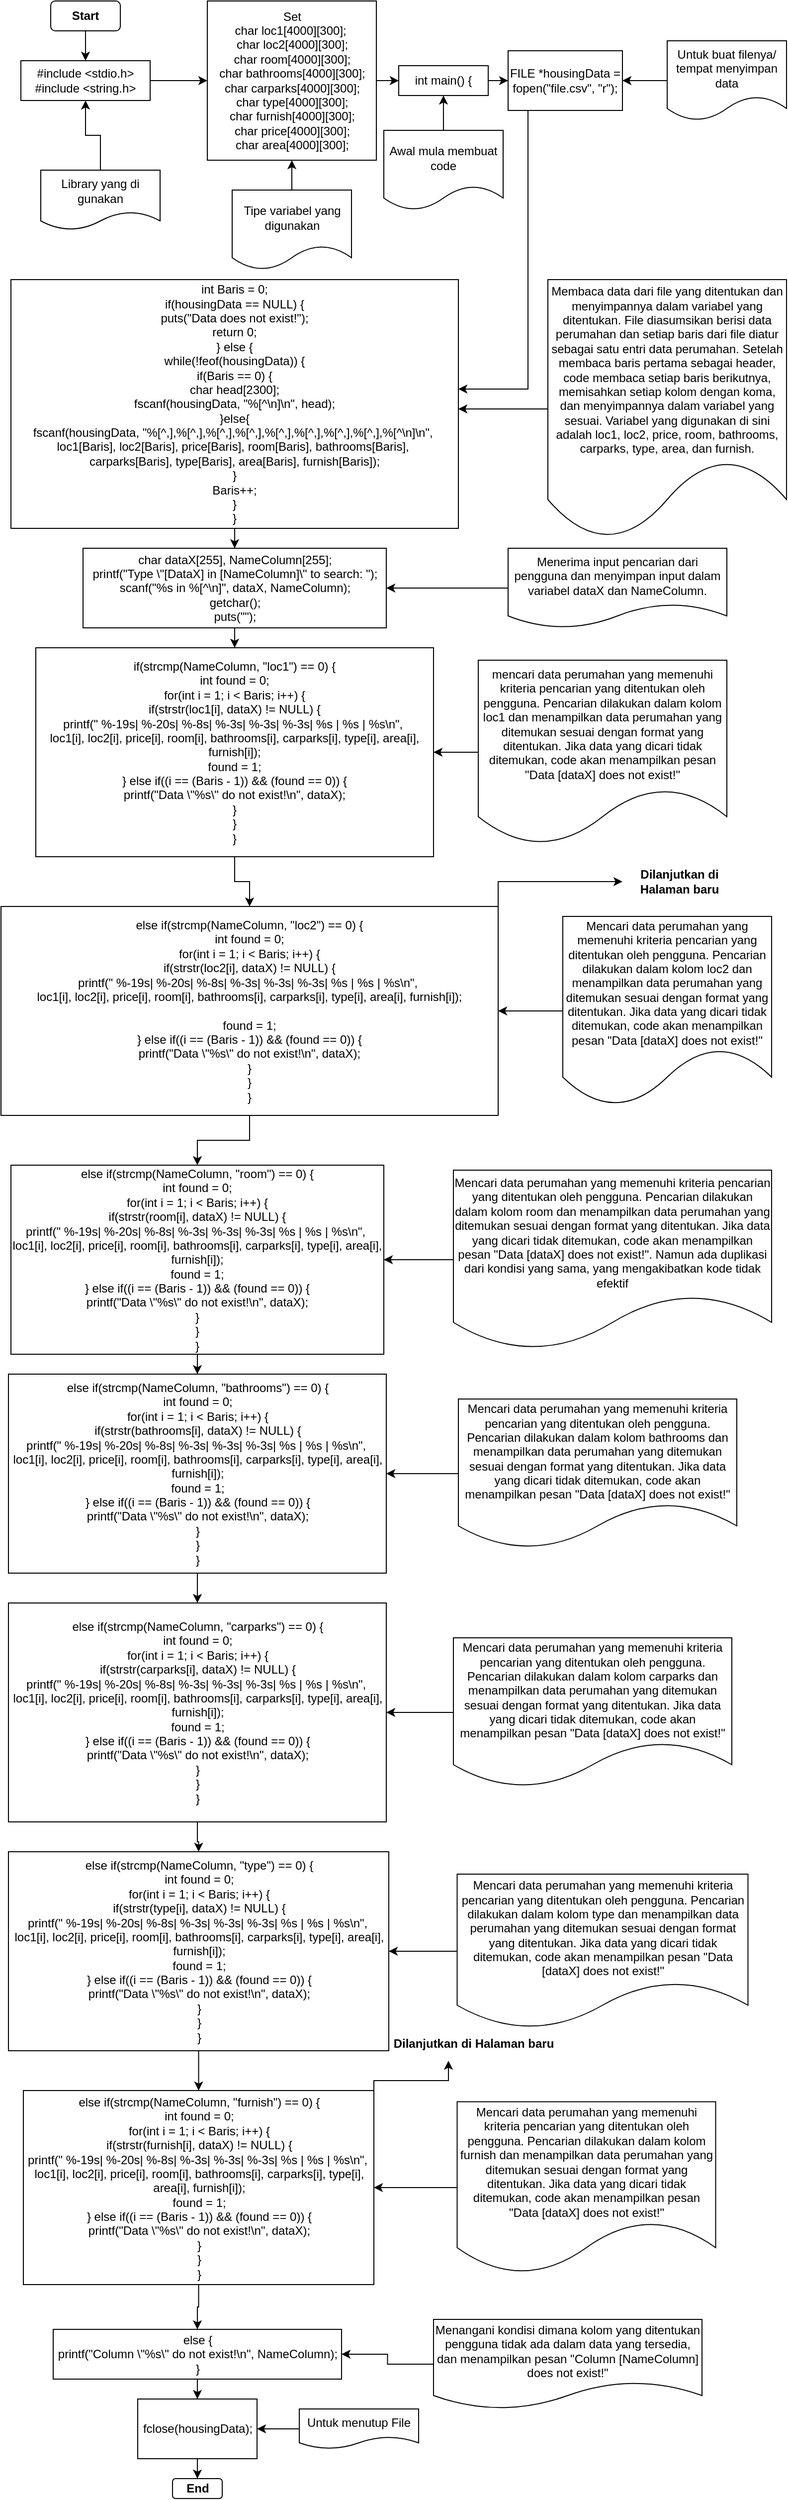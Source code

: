 <mxfile version="20.8.5" type="device"><diagram id="C5RBs43oDa-KdzZeNtuy" name="Page-1"><mxGraphModel dx="1290" dy="573" grid="1" gridSize="10" guides="1" tooltips="1" connect="1" arrows="1" fold="1" page="1" pageScale="1" pageWidth="827" pageHeight="1169" math="0" shadow="0"><root><mxCell id="WIyWlLk6GJQsqaUBKTNV-0"/><mxCell id="WIyWlLk6GJQsqaUBKTNV-1" parent="WIyWlLk6GJQsqaUBKTNV-0"/><mxCell id="py4KtqC1sH-zQFFsQx8b-2" value="" style="edgeStyle=orthogonalEdgeStyle;rounded=0;orthogonalLoop=1;jettySize=auto;html=1;" edge="1" parent="WIyWlLk6GJQsqaUBKTNV-1" source="py4KtqC1sH-zQFFsQx8b-0" target="py4KtqC1sH-zQFFsQx8b-1"><mxGeometry relative="1" as="geometry"/></mxCell><mxCell id="py4KtqC1sH-zQFFsQx8b-0" value="Start" style="rounded=1;whiteSpace=wrap;html=1;fontStyle=1" vertex="1" parent="WIyWlLk6GJQsqaUBKTNV-1"><mxGeometry x="60" y="20" width="70" height="30" as="geometry"/></mxCell><mxCell id="py4KtqC1sH-zQFFsQx8b-6" value="" style="edgeStyle=orthogonalEdgeStyle;rounded=0;orthogonalLoop=1;jettySize=auto;html=1;" edge="1" parent="WIyWlLk6GJQsqaUBKTNV-1" source="py4KtqC1sH-zQFFsQx8b-1" target="py4KtqC1sH-zQFFsQx8b-5"><mxGeometry relative="1" as="geometry"/></mxCell><mxCell id="py4KtqC1sH-zQFFsQx8b-1" value="#include &amp;lt;stdio.h&amp;gt;&lt;br&gt;#include &amp;lt;string.h&amp;gt;" style="rounded=0;whiteSpace=wrap;html=1;" vertex="1" parent="WIyWlLk6GJQsqaUBKTNV-1"><mxGeometry x="30" y="80" width="130" height="40" as="geometry"/></mxCell><mxCell id="py4KtqC1sH-zQFFsQx8b-4" value="" style="edgeStyle=orthogonalEdgeStyle;rounded=0;orthogonalLoop=1;jettySize=auto;html=1;" edge="1" parent="WIyWlLk6GJQsqaUBKTNV-1" source="py4KtqC1sH-zQFFsQx8b-3" target="py4KtqC1sH-zQFFsQx8b-1"><mxGeometry relative="1" as="geometry"/></mxCell><mxCell id="py4KtqC1sH-zQFFsQx8b-3" value="Library yang di gunakan" style="shape=document;whiteSpace=wrap;html=1;boundedLbl=1;" vertex="1" parent="WIyWlLk6GJQsqaUBKTNV-1"><mxGeometry x="50" y="190" width="120" height="60" as="geometry"/></mxCell><mxCell id="py4KtqC1sH-zQFFsQx8b-12" value="" style="edgeStyle=orthogonalEdgeStyle;rounded=0;orthogonalLoop=1;jettySize=auto;html=1;" edge="1" parent="WIyWlLk6GJQsqaUBKTNV-1" source="py4KtqC1sH-zQFFsQx8b-5" target="py4KtqC1sH-zQFFsQx8b-10"><mxGeometry relative="1" as="geometry"/></mxCell><mxCell id="py4KtqC1sH-zQFFsQx8b-5" value="Set&lt;br&gt;char loc1[4000][300];&amp;nbsp;&lt;br&gt;char loc2[4000][300];&lt;br&gt;char room[4000][300];&lt;br&gt;char bathrooms[4000][300];&lt;br&gt;char carparks[4000][300];&lt;br&gt;char type[4000][300];&lt;br&gt;char furnish[4000][300];&lt;br&gt;char price[4000][300];&lt;br&gt;char area[4000][300];" style="rounded=0;whiteSpace=wrap;html=1;" vertex="1" parent="WIyWlLk6GJQsqaUBKTNV-1"><mxGeometry x="217.5" y="20" width="170" height="160" as="geometry"/></mxCell><mxCell id="py4KtqC1sH-zQFFsQx8b-9" value="" style="edgeStyle=orthogonalEdgeStyle;rounded=0;orthogonalLoop=1;jettySize=auto;html=1;" edge="1" parent="WIyWlLk6GJQsqaUBKTNV-1" source="py4KtqC1sH-zQFFsQx8b-8" target="py4KtqC1sH-zQFFsQx8b-5"><mxGeometry relative="1" as="geometry"/></mxCell><mxCell id="py4KtqC1sH-zQFFsQx8b-8" value="Tipe variabel yang digunakan" style="shape=document;whiteSpace=wrap;html=1;boundedLbl=1;" vertex="1" parent="WIyWlLk6GJQsqaUBKTNV-1"><mxGeometry x="242.5" y="210" width="120" height="80" as="geometry"/></mxCell><mxCell id="py4KtqC1sH-zQFFsQx8b-18" value="" style="edgeStyle=orthogonalEdgeStyle;rounded=0;orthogonalLoop=1;jettySize=auto;html=1;" edge="1" parent="WIyWlLk6GJQsqaUBKTNV-1" source="py4KtqC1sH-zQFFsQx8b-10" target="py4KtqC1sH-zQFFsQx8b-17"><mxGeometry relative="1" as="geometry"/></mxCell><mxCell id="py4KtqC1sH-zQFFsQx8b-10" value="int main() {" style="rounded=0;whiteSpace=wrap;html=1;" vertex="1" parent="WIyWlLk6GJQsqaUBKTNV-1"><mxGeometry x="410" y="85" width="90" height="30" as="geometry"/></mxCell><mxCell id="py4KtqC1sH-zQFFsQx8b-16" value="" style="edgeStyle=orthogonalEdgeStyle;rounded=0;orthogonalLoop=1;jettySize=auto;html=1;" edge="1" parent="WIyWlLk6GJQsqaUBKTNV-1" source="py4KtqC1sH-zQFFsQx8b-13" target="py4KtqC1sH-zQFFsQx8b-10"><mxGeometry relative="1" as="geometry"/></mxCell><mxCell id="py4KtqC1sH-zQFFsQx8b-13" value="Awal mula membuat code" style="shape=document;whiteSpace=wrap;html=1;boundedLbl=1;" vertex="1" parent="WIyWlLk6GJQsqaUBKTNV-1"><mxGeometry x="395" y="150" width="120" height="80" as="geometry"/></mxCell><mxCell id="py4KtqC1sH-zQFFsQx8b-22" value="" style="edgeStyle=orthogonalEdgeStyle;rounded=0;orthogonalLoop=1;jettySize=auto;html=1;" edge="1" parent="WIyWlLk6GJQsqaUBKTNV-1" source="py4KtqC1sH-zQFFsQx8b-17" target="py4KtqC1sH-zQFFsQx8b-21"><mxGeometry relative="1" as="geometry"><Array as="points"><mxPoint x="540" y="410"/></Array></mxGeometry></mxCell><mxCell id="py4KtqC1sH-zQFFsQx8b-17" value="FILE *housingData = fopen(&quot;file.csv&quot;, &quot;r&quot;);" style="rounded=0;whiteSpace=wrap;html=1;" vertex="1" parent="WIyWlLk6GJQsqaUBKTNV-1"><mxGeometry x="520" y="70" width="115" height="60" as="geometry"/></mxCell><mxCell id="py4KtqC1sH-zQFFsQx8b-20" value="" style="edgeStyle=orthogonalEdgeStyle;rounded=0;orthogonalLoop=1;jettySize=auto;html=1;" edge="1" parent="WIyWlLk6GJQsqaUBKTNV-1" source="py4KtqC1sH-zQFFsQx8b-19" target="py4KtqC1sH-zQFFsQx8b-17"><mxGeometry relative="1" as="geometry"/></mxCell><mxCell id="py4KtqC1sH-zQFFsQx8b-19" value="Untuk buat filenya/ tempat menyimpan data" style="shape=document;whiteSpace=wrap;html=1;boundedLbl=1;" vertex="1" parent="WIyWlLk6GJQsqaUBKTNV-1"><mxGeometry x="680" y="60" width="120" height="80" as="geometry"/></mxCell><mxCell id="py4KtqC1sH-zQFFsQx8b-26" value="" style="edgeStyle=orthogonalEdgeStyle;rounded=0;orthogonalLoop=1;jettySize=auto;html=1;" edge="1" parent="WIyWlLk6GJQsqaUBKTNV-1" source="py4KtqC1sH-zQFFsQx8b-21" target="py4KtqC1sH-zQFFsQx8b-25"><mxGeometry relative="1" as="geometry"/></mxCell><mxCell id="py4KtqC1sH-zQFFsQx8b-21" value="&lt;div&gt;int Baris = 0;&lt;/div&gt;&lt;div&gt;&#9;if(housingData == NULL) {&lt;/div&gt;&lt;div&gt;&lt;span style=&quot;&quot;&gt;&#9;&#9;&lt;/span&gt;puts(&quot;Data does not exist!&quot;);&lt;/div&gt;&lt;div&gt;&lt;span style=&quot;&quot;&gt;&#9;&#9;&lt;/span&gt;return 0;&lt;/div&gt;&lt;div&gt;&lt;span style=&quot;&quot;&gt;&#9;&lt;/span&gt;} else {&lt;/div&gt;&lt;div&gt;&lt;span style=&quot;&quot;&gt;&#9;&#9;&lt;/span&gt;while(!feof(housingData)) {&lt;/div&gt;&lt;div&gt;&lt;span style=&quot;&quot;&gt;&#9;&#9;&#9;&lt;/span&gt;if(Baris == 0) {&lt;/div&gt;&lt;div&gt;&lt;span style=&quot;&quot;&gt;&#9;&#9;&#9;&#9;&lt;/span&gt;char head[2300];&lt;/div&gt;&lt;div&gt;&lt;span style=&quot;&quot;&gt;&#9;&#9;&#9;&#9;&lt;/span&gt;fscanf(housingData, &quot;%[^\n]\n&quot;, head);&lt;/div&gt;&lt;div&gt;&lt;span style=&quot;&quot;&gt;&#9;&#9;&#9;&lt;/span&gt;}else{&lt;/div&gt;&lt;div&gt;&lt;span style=&quot;&quot;&gt;&#9;&#9;&#9;&#9;&lt;/span&gt;fscanf(housingData, &quot;%[^,],%[^,],%[^,],%[^,],%[^,],%[^,],%[^,],%[^,],%[^\n]\n&quot;,&amp;nbsp;&lt;/div&gt;&lt;div&gt;&lt;span style=&quot;&quot;&gt;&#9;&#9;&#9;&#9;&lt;/span&gt;loc1[Baris], loc2[Baris], price[Baris], room[Baris], bathrooms[Baris],&amp;nbsp;&lt;/div&gt;&lt;div&gt;&lt;span style=&quot;&quot;&gt;&#9;&#9;&#9;&#9;&lt;/span&gt;carparks[Baris], type[Baris], area[Baris], furnish[Baris]);&lt;/div&gt;&lt;div&gt;&lt;span style=&quot;&quot;&gt;&#9;&#9;&#9;&lt;/span&gt;}&lt;/div&gt;&lt;div&gt;&lt;span style=&quot;&quot;&gt;&#9;&#9;&#9;&lt;/span&gt;Baris++;&lt;/div&gt;&lt;div&gt;&lt;span style=&quot;&quot;&gt;&#9;&#9;&lt;/span&gt;}&lt;/div&gt;&lt;div&gt;&lt;span style=&quot;&quot;&gt;&#9;&lt;/span&gt;}&lt;/div&gt;" style="rounded=0;whiteSpace=wrap;html=1;" vertex="1" parent="WIyWlLk6GJQsqaUBKTNV-1"><mxGeometry x="20" y="300" width="450" height="250" as="geometry"/></mxCell><mxCell id="py4KtqC1sH-zQFFsQx8b-24" value="" style="edgeStyle=orthogonalEdgeStyle;rounded=0;orthogonalLoop=1;jettySize=auto;html=1;" edge="1" parent="WIyWlLk6GJQsqaUBKTNV-1" source="py4KtqC1sH-zQFFsQx8b-23" target="py4KtqC1sH-zQFFsQx8b-21"><mxGeometry relative="1" as="geometry"><Array as="points"><mxPoint x="690" y="460"/></Array></mxGeometry></mxCell><mxCell id="py4KtqC1sH-zQFFsQx8b-23" value="Membaca data dari file yang ditentukan dan menyimpannya dalam variabel yang ditentukan. File diasumsikan berisi data perumahan dan setiap baris dari file diatur sebagai satu entri data perumahan. Setelah membaca baris pertama sebagai header, code membaca setiap baris berikutnya, memisahkan setiap kolom dengan koma, dan menyimpannya dalam variabel yang sesuai. Variabel yang digunakan di sini adalah loc1, loc2, price, room, bathrooms, carparks, type, area, dan furnish." style="shape=document;whiteSpace=wrap;html=1;boundedLbl=1;" vertex="1" parent="WIyWlLk6GJQsqaUBKTNV-1"><mxGeometry x="560" y="300" width="240" height="260" as="geometry"/></mxCell><mxCell id="py4KtqC1sH-zQFFsQx8b-31" value="" style="edgeStyle=orthogonalEdgeStyle;rounded=0;orthogonalLoop=1;jettySize=auto;html=1;" edge="1" parent="WIyWlLk6GJQsqaUBKTNV-1" source="py4KtqC1sH-zQFFsQx8b-25" target="py4KtqC1sH-zQFFsQx8b-30"><mxGeometry relative="1" as="geometry"/></mxCell><mxCell id="py4KtqC1sH-zQFFsQx8b-25" value="&lt;div&gt;&#9;char dataX[255], NameColumn[255];&lt;/div&gt;&lt;div&gt;&lt;span style=&quot;&quot;&gt;&#9;&lt;/span&gt;printf(&quot;Type \&quot;[DataX] in [NameColumn]\&quot; to search: &quot;);&lt;/div&gt;&lt;div&gt;&lt;span style=&quot;&quot;&gt;&#9;&lt;/span&gt;scanf(&quot;%s in %[^\n]&quot;, dataX, NameColumn);&lt;/div&gt;&lt;div&gt;&lt;span style=&quot;&quot;&gt;&#9;&lt;/span&gt;getchar();&lt;/div&gt;&lt;div&gt;&lt;span style=&quot;&quot;&gt;&#9;&lt;/span&gt;puts(&quot;&quot;);&lt;/div&gt;" style="rounded=0;whiteSpace=wrap;html=1;" vertex="1" parent="WIyWlLk6GJQsqaUBKTNV-1"><mxGeometry x="92.5" y="570" width="305" height="80" as="geometry"/></mxCell><mxCell id="py4KtqC1sH-zQFFsQx8b-28" value="" style="edgeStyle=orthogonalEdgeStyle;rounded=0;orthogonalLoop=1;jettySize=auto;html=1;" edge="1" parent="WIyWlLk6GJQsqaUBKTNV-1" source="py4KtqC1sH-zQFFsQx8b-27" target="py4KtqC1sH-zQFFsQx8b-25"><mxGeometry relative="1" as="geometry"/></mxCell><mxCell id="py4KtqC1sH-zQFFsQx8b-27" value="Menerima input pencarian dari pengguna dan menyimpan input dalam variabel dataX dan NameColumn." style="shape=document;whiteSpace=wrap;html=1;boundedLbl=1;" vertex="1" parent="WIyWlLk6GJQsqaUBKTNV-1"><mxGeometry x="520" y="570" width="220" height="80" as="geometry"/></mxCell><mxCell id="py4KtqC1sH-zQFFsQx8b-32" value="" style="edgeStyle=orthogonalEdgeStyle;rounded=0;orthogonalLoop=1;jettySize=auto;html=1;" edge="1" parent="WIyWlLk6GJQsqaUBKTNV-1" source="py4KtqC1sH-zQFFsQx8b-29" target="py4KtqC1sH-zQFFsQx8b-30"><mxGeometry relative="1" as="geometry"/></mxCell><mxCell id="py4KtqC1sH-zQFFsQx8b-29" value="mencari data perumahan yang memenuhi kriteria pencarian yang ditentukan oleh pengguna. Pencarian dilakukan dalam kolom loc1 dan menampilkan data perumahan yang ditemukan sesuai dengan format yang ditentukan. Jika data yang dicari tidak ditemukan, code akan menampilkan pesan &quot;Data [dataX] does not exist!&quot;" style="shape=document;whiteSpace=wrap;html=1;boundedLbl=1;" vertex="1" parent="WIyWlLk6GJQsqaUBKTNV-1"><mxGeometry x="490" y="682.5" width="250" height="185" as="geometry"/></mxCell><mxCell id="py4KtqC1sH-zQFFsQx8b-35" value="" style="edgeStyle=orthogonalEdgeStyle;rounded=0;orthogonalLoop=1;jettySize=auto;html=1;" edge="1" parent="WIyWlLk6GJQsqaUBKTNV-1" source="py4KtqC1sH-zQFFsQx8b-30" target="py4KtqC1sH-zQFFsQx8b-34"><mxGeometry relative="1" as="geometry"/></mxCell><mxCell id="py4KtqC1sH-zQFFsQx8b-30" value="&lt;div&gt;if(strcmp(NameColumn, &quot;loc1&quot;) == 0) {&lt;/div&gt;&lt;div&gt;&#9;&#9;int found = 0;&lt;/div&gt;&lt;div&gt;&lt;span style=&quot;&quot;&gt;&#9;&#9;&lt;/span&gt;for(int i = 1; i &amp;lt; Baris; i++) {&lt;/div&gt;&lt;div&gt;&lt;span style=&quot;&quot;&gt;&#9;&#9;&#9;&lt;/span&gt;if(strstr(loc1[i], dataX) != NULL) {&lt;/div&gt;&lt;div&gt;&lt;span style=&quot;&quot;&gt;&#9;&#9;&#9;&#9;&lt;/span&gt;printf(&quot; %-19s| %-20s| %-8s| %-3s| %-3s| %-3s| %s | %s | %s\n&quot;,&amp;nbsp;&lt;/div&gt;&lt;div&gt;&lt;span style=&quot;&quot;&gt;&#9;&#9;&#9;&#9;&lt;/span&gt;loc1[i], loc2[i], price[i], room[i], bathrooms[i], carparks[i], type[i], area[i], furnish[i]);&lt;/div&gt;&lt;div&gt;&lt;span style=&quot;&quot;&gt;&#9;&#9;&#9;&#9;&lt;/span&gt;&lt;/div&gt;&lt;div&gt;&lt;span style=&quot;&quot;&gt;&#9;&#9;&#9;&#9;&lt;/span&gt;found = 1;&lt;/div&gt;&lt;div&gt;&lt;span style=&quot;&quot;&gt;&#9;&#9;&#9;&lt;/span&gt;} else if((i == (Baris - 1)) &amp;amp;&amp;amp; (found == 0)) {&lt;/div&gt;&lt;div&gt;&lt;span style=&quot;&quot;&gt;&#9;&#9;&#9;&#9;&lt;/span&gt;printf(&quot;Data \&quot;%s\&quot; do not exist!\n&quot;, dataX);&lt;/div&gt;&lt;div&gt;&lt;span style=&quot;&quot;&gt;&#9;&#9;&#9;&lt;/span&gt;}&lt;/div&gt;&lt;div&gt;&lt;span style=&quot;&quot;&gt;&#9;&#9;&lt;/span&gt;}&lt;/div&gt;&lt;div&gt;&lt;span style=&quot;&quot;&gt;&#9;&lt;/span&gt;}&lt;/div&gt;" style="rounded=0;whiteSpace=wrap;html=1;" vertex="1" parent="WIyWlLk6GJQsqaUBKTNV-1"><mxGeometry x="45" y="670" width="400" height="210" as="geometry"/></mxCell><mxCell id="py4KtqC1sH-zQFFsQx8b-36" value="" style="edgeStyle=orthogonalEdgeStyle;rounded=0;orthogonalLoop=1;jettySize=auto;html=1;" edge="1" parent="WIyWlLk6GJQsqaUBKTNV-1" source="py4KtqC1sH-zQFFsQx8b-33" target="py4KtqC1sH-zQFFsQx8b-34"><mxGeometry relative="1" as="geometry"/></mxCell><mxCell id="py4KtqC1sH-zQFFsQx8b-33" value="Mencari data perumahan yang memenuhi kriteria pencarian yang ditentukan oleh pengguna. Pencarian dilakukan dalam kolom loc2 dan menampilkan data perumahan yang ditemukan sesuai dengan format yang ditentukan. Jika data yang dicari tidak ditemukan, code akan menampilkan pesan &quot;Data [dataX] does not exist!&quot;" style="shape=document;whiteSpace=wrap;html=1;boundedLbl=1;" vertex="1" parent="WIyWlLk6GJQsqaUBKTNV-1"><mxGeometry x="575" y="940" width="210" height="190" as="geometry"/></mxCell><mxCell id="py4KtqC1sH-zQFFsQx8b-39" style="edgeStyle=orthogonalEdgeStyle;rounded=0;orthogonalLoop=1;jettySize=auto;html=1;exitX=1;exitY=0;exitDx=0;exitDy=0;entryX=0;entryY=0.5;entryDx=0;entryDy=0;" edge="1" parent="WIyWlLk6GJQsqaUBKTNV-1" source="py4KtqC1sH-zQFFsQx8b-34" target="py4KtqC1sH-zQFFsQx8b-38"><mxGeometry relative="1" as="geometry"/></mxCell><mxCell id="py4KtqC1sH-zQFFsQx8b-41" value="" style="edgeStyle=orthogonalEdgeStyle;rounded=0;orthogonalLoop=1;jettySize=auto;html=1;" edge="1" parent="WIyWlLk6GJQsqaUBKTNV-1" source="py4KtqC1sH-zQFFsQx8b-34" target="py4KtqC1sH-zQFFsQx8b-37"><mxGeometry relative="1" as="geometry"/></mxCell><mxCell id="py4KtqC1sH-zQFFsQx8b-34" value="else if(strcmp(NameColumn, &quot;loc2&quot;) == 0) {&#10;&#9;&#9;int found = 0;&#10;&#9;&#9;for(int i = 1; i &lt; Baris; i++) {&#10;&#9;&#9;&#9;if(strstr(loc2[i], dataX) != NULL) {&#10;&#9;&#9;&#9;&#9;printf(&quot; %-19s| %-20s| %-8s| %-3s| %-3s| %-3s| %s | %s | %s\n&quot;, &#10;&#9;&#9;&#9;&#9;loc1[i], loc2[i], price[i], room[i], bathrooms[i], carparks[i], type[i], area[i], furnish[i]);&#10;&#9;&#9;&#9;&#9;&#10;&#9;&#9;&#9;&#9;found = 1;&#10;&#9;&#9;&#9;} else if((i == (Baris - 1)) &amp;&amp; (found == 0)) {&#10;&#9;&#9;&#9;&#9;printf(&quot;Data \&quot;%s\&quot; do not exist!\n&quot;, dataX);&#10;&#9;&#9;&#9;}&#10;&#9;&#9;}&#10;&#9;}" style="rounded=0;whiteSpace=wrap;html=1;" vertex="1" parent="WIyWlLk6GJQsqaUBKTNV-1"><mxGeometry x="10" y="930" width="500" height="210" as="geometry"/></mxCell><mxCell id="py4KtqC1sH-zQFFsQx8b-46" value="" style="edgeStyle=orthogonalEdgeStyle;rounded=0;orthogonalLoop=1;jettySize=auto;html=1;" edge="1" parent="WIyWlLk6GJQsqaUBKTNV-1" source="py4KtqC1sH-zQFFsQx8b-37" target="py4KtqC1sH-zQFFsQx8b-44"><mxGeometry relative="1" as="geometry"/></mxCell><mxCell id="py4KtqC1sH-zQFFsQx8b-37" value="&lt;div&gt;else if(strcmp(NameColumn, &quot;room&quot;) == 0) {&lt;/div&gt;&lt;div&gt;&#9;&#9;int found = 0;&lt;/div&gt;&lt;div&gt;&lt;span style=&quot;&quot;&gt;&#9;&#9;&lt;/span&gt;for(int i = 1; i &amp;lt; Baris; i++) {&lt;/div&gt;&lt;div&gt;&lt;span style=&quot;&quot;&gt;&#9;&#9;&#9;&lt;/span&gt;if(strstr(room[i], dataX) != NULL) {&lt;/div&gt;&lt;div&gt;&lt;span style=&quot;&quot;&gt;&#9;&#9;&#9;&#9;&lt;/span&gt;printf(&quot; %-19s| %-20s| %-8s| %-3s| %-3s| %-3s| %s | %s | %s\n&quot;,&amp;nbsp;&lt;/div&gt;&lt;div&gt;&lt;span style=&quot;&quot;&gt;&#9;&#9;&#9;&#9;&lt;/span&gt;loc1[i], loc2[i], price[i], room[i], bathrooms[i], carparks[i], type[i], area[i], furnish[i]);&lt;/div&gt;&lt;div&gt;&lt;span style=&quot;&quot;&gt;&#9;&#9;&#9;&#9;&lt;/span&gt;&lt;/div&gt;&lt;div&gt;&lt;span style=&quot;&quot;&gt;&#9;&#9;&#9;&#9;&lt;/span&gt;found = 1;&lt;/div&gt;&lt;div&gt;&lt;span style=&quot;&quot;&gt;&#9;&#9;&#9;&lt;/span&gt;} else if((i == (Baris - 1)) &amp;amp;&amp;amp; (found == 0)) {&lt;/div&gt;&lt;div&gt;&lt;span style=&quot;&quot;&gt;&#9;&#9;&#9;&#9;&lt;/span&gt;printf(&quot;Data \&quot;%s\&quot; do not exist!\n&quot;, dataX);&lt;/div&gt;&lt;div&gt;&lt;span style=&quot;&quot;&gt;&#9;&#9;&#9;&lt;/span&gt;}&lt;/div&gt;&lt;div&gt;&lt;span style=&quot;&quot;&gt;&#9;&#9;&lt;/span&gt;}&lt;/div&gt;&lt;div&gt;&lt;span style=&quot;&quot;&gt;&#9;&lt;/span&gt;}&lt;/div&gt;" style="rounded=0;whiteSpace=wrap;html=1;" vertex="1" parent="WIyWlLk6GJQsqaUBKTNV-1"><mxGeometry x="20" y="1190" width="375" height="190" as="geometry"/></mxCell><mxCell id="py4KtqC1sH-zQFFsQx8b-38" value="&lt;b&gt;Dilanjutkan&amp;nbsp;di Halaman baru&lt;/b&gt;" style="text;html=1;strokeColor=none;fillColor=none;align=center;verticalAlign=middle;whiteSpace=wrap;rounded=0;" vertex="1" parent="WIyWlLk6GJQsqaUBKTNV-1"><mxGeometry x="635" y="890" width="115" height="30" as="geometry"/></mxCell><mxCell id="py4KtqC1sH-zQFFsQx8b-42" value="" style="edgeStyle=orthogonalEdgeStyle;rounded=0;orthogonalLoop=1;jettySize=auto;html=1;" edge="1" parent="WIyWlLk6GJQsqaUBKTNV-1" source="py4KtqC1sH-zQFFsQx8b-40" target="py4KtqC1sH-zQFFsQx8b-37"><mxGeometry relative="1" as="geometry"/></mxCell><mxCell id="py4KtqC1sH-zQFFsQx8b-40" value="Mencari data perumahan yang memenuhi kriteria pencarian yang ditentukan oleh pengguna. Pencarian dilakukan dalam kolom room dan menampilkan data perumahan yang ditemukan sesuai dengan format yang ditentukan. Jika data yang dicari tidak ditemukan, code akan menampilkan pesan &quot;Data [dataX] does not exist!&quot;. Namun ada duplikasi dari kondisi yang sama, yang mengakibatkan kode tidak efektif" style="shape=document;whiteSpace=wrap;html=1;boundedLbl=1;" vertex="1" parent="WIyWlLk6GJQsqaUBKTNV-1"><mxGeometry x="465" y="1195" width="320" height="180" as="geometry"/></mxCell><mxCell id="py4KtqC1sH-zQFFsQx8b-51" value="" style="edgeStyle=orthogonalEdgeStyle;rounded=0;orthogonalLoop=1;jettySize=auto;html=1;" edge="1" parent="WIyWlLk6GJQsqaUBKTNV-1" source="py4KtqC1sH-zQFFsQx8b-44" target="py4KtqC1sH-zQFFsQx8b-49"><mxGeometry relative="1" as="geometry"/></mxCell><mxCell id="py4KtqC1sH-zQFFsQx8b-44" value="&lt;div&gt;else if(strcmp(NameColumn, &quot;bathrooms&quot;) == 0) {&lt;/div&gt;&lt;div&gt;&#9;&#9;int found = 0;&lt;/div&gt;&lt;div&gt;&lt;span style=&quot;&quot;&gt;&#9;&#9;&lt;/span&gt;for(int i = 1; i &amp;lt; Baris; i++) {&lt;/div&gt;&lt;div&gt;&lt;span style=&quot;&quot;&gt;&#9;&#9;&#9;&lt;/span&gt;if(strstr(bathrooms[i], dataX) != NULL) {&lt;/div&gt;&lt;div&gt;&lt;span style=&quot;&quot;&gt;&#9;&#9;&#9;&#9;&lt;/span&gt;printf(&quot; %-19s| %-20s| %-8s| %-3s| %-3s| %-3s| %s | %s | %s\n&quot;,&amp;nbsp;&lt;/div&gt;&lt;div&gt;&lt;span style=&quot;&quot;&gt;&#9;&#9;&#9;&#9;&lt;/span&gt;loc1[i], loc2[i], price[i], room[i], bathrooms[i], carparks[i], type[i], area[i], furnish[i]);&lt;/div&gt;&lt;div&gt;&lt;span style=&quot;&quot;&gt;&#9;&#9;&#9;&#9;&lt;/span&gt;&lt;/div&gt;&lt;div&gt;&lt;span style=&quot;&quot;&gt;&#9;&#9;&#9;&#9;&lt;/span&gt;found = 1;&lt;/div&gt;&lt;div&gt;&lt;span style=&quot;&quot;&gt;&#9;&#9;&#9;&lt;/span&gt;} else if((i == (Baris - 1)) &amp;amp;&amp;amp; (found == 0)) {&lt;/div&gt;&lt;div&gt;&lt;span style=&quot;&quot;&gt;&#9;&#9;&#9;&#9;&lt;/span&gt;printf(&quot;Data \&quot;%s\&quot; do not exist!\n&quot;, dataX);&lt;/div&gt;&lt;div&gt;&lt;span style=&quot;&quot;&gt;&#9;&#9;&#9;&lt;/span&gt;}&lt;/div&gt;&lt;div&gt;&lt;span style=&quot;&quot;&gt;&#9;&#9;&lt;/span&gt;}&lt;/div&gt;&lt;div&gt;&lt;span style=&quot;&quot;&gt;&#9;&lt;/span&gt;}&lt;/div&gt;" style="rounded=0;whiteSpace=wrap;html=1;" vertex="1" parent="WIyWlLk6GJQsqaUBKTNV-1"><mxGeometry x="17.5" y="1400" width="380" height="200" as="geometry"/></mxCell><mxCell id="py4KtqC1sH-zQFFsQx8b-47" value="" style="edgeStyle=orthogonalEdgeStyle;rounded=0;orthogonalLoop=1;jettySize=auto;html=1;" edge="1" parent="WIyWlLk6GJQsqaUBKTNV-1" source="py4KtqC1sH-zQFFsQx8b-45" target="py4KtqC1sH-zQFFsQx8b-44"><mxGeometry relative="1" as="geometry"/></mxCell><mxCell id="py4KtqC1sH-zQFFsQx8b-45" value="Mencari data perumahan yang memenuhi kriteria pencarian yang ditentukan oleh pengguna. Pencarian dilakukan dalam kolom bathrooms dan menampilkan data perumahan yang ditemukan sesuai dengan format yang ditentukan. Jika data yang dicari tidak ditemukan, code akan menampilkan pesan &quot;Data [dataX] does not exist!&quot;" style="shape=document;whiteSpace=wrap;html=1;boundedLbl=1;" vertex="1" parent="WIyWlLk6GJQsqaUBKTNV-1"><mxGeometry x="470" y="1425" width="280" height="150" as="geometry"/></mxCell><mxCell id="py4KtqC1sH-zQFFsQx8b-55" value="" style="edgeStyle=orthogonalEdgeStyle;rounded=0;orthogonalLoop=1;jettySize=auto;html=1;" edge="1" parent="WIyWlLk6GJQsqaUBKTNV-1" source="py4KtqC1sH-zQFFsQx8b-49" target="py4KtqC1sH-zQFFsQx8b-53"><mxGeometry relative="1" as="geometry"/></mxCell><mxCell id="py4KtqC1sH-zQFFsQx8b-49" value="&lt;div&gt;else if(strcmp(NameColumn, &quot;carparks&quot;) == 0) {&lt;/div&gt;&lt;div&gt;&#9;&#9;int found = 0;&lt;/div&gt;&lt;div&gt;&lt;span style=&quot;&quot;&gt;&#9;&#9;&lt;/span&gt;for(int i = 1; i &amp;lt; Baris; i++) {&lt;/div&gt;&lt;div&gt;&lt;span style=&quot;&quot;&gt;&#9;&#9;&#9;&lt;/span&gt;if(strstr(carparks[i], dataX) != NULL) {&lt;/div&gt;&lt;div&gt;&lt;span style=&quot;&quot;&gt;&#9;&#9;&#9;&#9;&lt;/span&gt;printf(&quot; %-19s| %-20s| %-8s| %-3s| %-3s| %-3s| %s | %s | %s\n&quot;,&amp;nbsp;&lt;/div&gt;&lt;div&gt;&lt;span style=&quot;&quot;&gt;&#9;&#9;&#9;&#9;&lt;/span&gt;loc1[i], loc2[i], price[i], room[i], bathrooms[i], carparks[i], type[i], area[i], furnish[i]);&lt;/div&gt;&lt;div&gt;&lt;span style=&quot;&quot;&gt;&#9;&#9;&#9;&#9;&lt;/span&gt;&lt;/div&gt;&lt;div&gt;&lt;span style=&quot;&quot;&gt;&#9;&#9;&#9;&#9;&lt;/span&gt;found = 1;&lt;/div&gt;&lt;div&gt;&lt;span style=&quot;&quot;&gt;&#9;&#9;&#9;&lt;/span&gt;} else if((i == (Baris - 1)) &amp;amp;&amp;amp; (found == 0)) {&lt;/div&gt;&lt;div&gt;&lt;span style=&quot;&quot;&gt;&#9;&#9;&#9;&#9;&lt;/span&gt;printf(&quot;Data \&quot;%s\&quot; do not exist!\n&quot;, dataX);&lt;/div&gt;&lt;div&gt;&lt;span style=&quot;&quot;&gt;&#9;&#9;&#9;&lt;/span&gt;}&lt;/div&gt;&lt;div&gt;&lt;span style=&quot;&quot;&gt;&#9;&#9;&lt;/span&gt;}&lt;/div&gt;&lt;div&gt;&lt;span style=&quot;&quot;&gt;&#9;&lt;/span&gt;}&lt;/div&gt;" style="rounded=0;whiteSpace=wrap;html=1;" vertex="1" parent="WIyWlLk6GJQsqaUBKTNV-1"><mxGeometry x="17.5" y="1630" width="380" height="220" as="geometry"/></mxCell><mxCell id="py4KtqC1sH-zQFFsQx8b-52" value="" style="edgeStyle=orthogonalEdgeStyle;rounded=0;orthogonalLoop=1;jettySize=auto;html=1;" edge="1" parent="WIyWlLk6GJQsqaUBKTNV-1" source="py4KtqC1sH-zQFFsQx8b-50" target="py4KtqC1sH-zQFFsQx8b-49"><mxGeometry relative="1" as="geometry"/></mxCell><mxCell id="py4KtqC1sH-zQFFsQx8b-50" value="Mencari data perumahan yang memenuhi kriteria pencarian yang ditentukan oleh pengguna. Pencarian dilakukan dalam kolom carparks dan menampilkan data perumahan yang ditemukan sesuai dengan format yang ditentukan. Jika data yang dicari tidak ditemukan, code akan menampilkan pesan &quot;Data [dataX] does not exist!&quot;" style="shape=document;whiteSpace=wrap;html=1;boundedLbl=1;" vertex="1" parent="WIyWlLk6GJQsqaUBKTNV-1"><mxGeometry x="465" y="1665" width="280" height="150" as="geometry"/></mxCell><mxCell id="py4KtqC1sH-zQFFsQx8b-60" value="" style="edgeStyle=orthogonalEdgeStyle;rounded=0;orthogonalLoop=1;jettySize=auto;html=1;" edge="1" parent="WIyWlLk6GJQsqaUBKTNV-1" source="py4KtqC1sH-zQFFsQx8b-53" target="py4KtqC1sH-zQFFsQx8b-57"><mxGeometry relative="1" as="geometry"/></mxCell><mxCell id="py4KtqC1sH-zQFFsQx8b-53" value="&lt;div&gt;else if(strcmp(NameColumn, &quot;type&quot;) == 0) {&lt;/div&gt;&lt;div&gt;&#9;&#9;int found = 0;&lt;/div&gt;&lt;div&gt;&lt;span style=&quot;&quot;&gt;&#9;&#9;&lt;/span&gt;for(int i = 1; i &amp;lt; Baris; i++) {&lt;/div&gt;&lt;div&gt;&lt;span style=&quot;&quot;&gt;&#9;&#9;&#9;&lt;/span&gt;if(strstr(type[i], dataX) != NULL) {&lt;/div&gt;&lt;div&gt;&lt;span style=&quot;&quot;&gt;&#9;&#9;&#9;&#9;&lt;/span&gt;printf(&quot; %-19s| %-20s| %-8s| %-3s| %-3s| %-3s| %s | %s | %s\n&quot;,&amp;nbsp;&lt;/div&gt;&lt;div&gt;&lt;span style=&quot;&quot;&gt;&#9;&#9;&#9;&#9;&lt;/span&gt;loc1[i], loc2[i], price[i], room[i], bathrooms[i], carparks[i], type[i], area[i], furnish[i]);&lt;/div&gt;&lt;div&gt;&lt;span style=&quot;&quot;&gt;&#9;&#9;&#9;&#9;&lt;/span&gt;&lt;/div&gt;&lt;div&gt;&lt;span style=&quot;&quot;&gt;&#9;&#9;&#9;&#9;&lt;/span&gt;found = 1;&lt;/div&gt;&lt;div&gt;&lt;span style=&quot;&quot;&gt;&#9;&#9;&#9;&lt;/span&gt;} else if((i == (Baris - 1)) &amp;amp;&amp;amp; (found == 0)) {&lt;/div&gt;&lt;div&gt;&lt;span style=&quot;&quot;&gt;&#9;&#9;&#9;&#9;&lt;/span&gt;printf(&quot;Data \&quot;%s\&quot; do not exist!\n&quot;, dataX);&lt;/div&gt;&lt;div&gt;&lt;span style=&quot;&quot;&gt;&#9;&#9;&#9;&lt;/span&gt;}&lt;/div&gt;&lt;div&gt;&lt;span style=&quot;&quot;&gt;&#9;&#9;&lt;/span&gt;}&lt;/div&gt;&lt;div&gt;&lt;span style=&quot;&quot;&gt;&#9;&lt;/span&gt;}&lt;/div&gt;" style="rounded=0;whiteSpace=wrap;html=1;" vertex="1" parent="WIyWlLk6GJQsqaUBKTNV-1"><mxGeometry x="17.5" y="1880" width="382.5" height="200" as="geometry"/></mxCell><mxCell id="py4KtqC1sH-zQFFsQx8b-56" value="" style="edgeStyle=orthogonalEdgeStyle;rounded=0;orthogonalLoop=1;jettySize=auto;html=1;" edge="1" parent="WIyWlLk6GJQsqaUBKTNV-1" source="py4KtqC1sH-zQFFsQx8b-54" target="py4KtqC1sH-zQFFsQx8b-53"><mxGeometry relative="1" as="geometry"/></mxCell><mxCell id="py4KtqC1sH-zQFFsQx8b-54" value="Mencari data perumahan yang memenuhi kriteria pencarian yang ditentukan oleh pengguna. Pencarian dilakukan dalam kolom type dan menampilkan data perumahan yang ditemukan sesuai dengan format yang ditentukan. Jika data yang dicari tidak ditemukan, code akan menampilkan pesan &quot;Data [dataX] does not exist!&quot;" style="shape=document;whiteSpace=wrap;html=1;boundedLbl=1;" vertex="1" parent="WIyWlLk6GJQsqaUBKTNV-1"><mxGeometry x="468.75" y="1902.5" width="292.5" height="155" as="geometry"/></mxCell><mxCell id="py4KtqC1sH-zQFFsQx8b-63" value="" style="edgeStyle=orthogonalEdgeStyle;rounded=0;orthogonalLoop=1;jettySize=auto;html=1;" edge="1" parent="WIyWlLk6GJQsqaUBKTNV-1" source="py4KtqC1sH-zQFFsQx8b-57" target="py4KtqC1sH-zQFFsQx8b-62"><mxGeometry relative="1" as="geometry"/></mxCell><mxCell id="py4KtqC1sH-zQFFsQx8b-78" style="edgeStyle=orthogonalEdgeStyle;rounded=0;orthogonalLoop=1;jettySize=auto;html=1;exitX=1;exitY=0;exitDx=0;exitDy=0;" edge="1" parent="WIyWlLk6GJQsqaUBKTNV-1" source="py4KtqC1sH-zQFFsQx8b-57"><mxGeometry relative="1" as="geometry"><mxPoint x="460" y="2090" as="targetPoint"/><Array as="points"><mxPoint x="385" y="2110"/><mxPoint x="460" y="2110"/><mxPoint x="460" y="2090"/></Array></mxGeometry></mxCell><mxCell id="py4KtqC1sH-zQFFsQx8b-57" value="&lt;div&gt;else if(strcmp(NameColumn, &quot;furnish&quot;) == 0) {&lt;/div&gt;&lt;div&gt;&#9;&#9;int found = 0;&lt;/div&gt;&lt;div&gt;&lt;span style=&quot;&quot;&gt;&#9;&#9;&lt;/span&gt;for(int i = 1; i &amp;lt; Baris; i++) {&lt;/div&gt;&lt;div&gt;&lt;span style=&quot;&quot;&gt;&#9;&#9;&#9;&lt;/span&gt;if(strstr(furnish[i], dataX) != NULL) {&lt;/div&gt;&lt;div&gt;&lt;span style=&quot;&quot;&gt;&#9;&#9;&#9;&#9;&lt;/span&gt;printf(&quot; %-19s| %-20s| %-8s| %-3s| %-3s| %-3s| %s | %s | %s\n&quot;,&amp;nbsp;&lt;/div&gt;&lt;div&gt;&lt;span style=&quot;&quot;&gt;&#9;&#9;&#9;&#9;&lt;/span&gt;loc1[i], loc2[i], price[i], room[i], bathrooms[i], carparks[i], type[i], area[i], furnish[i]);&lt;/div&gt;&lt;div&gt;&lt;span style=&quot;&quot;&gt;&#9;&#9;&#9;&#9;&lt;/span&gt;&lt;/div&gt;&lt;div&gt;&lt;span style=&quot;&quot;&gt;&#9;&#9;&#9;&#9;&lt;/span&gt;found = 1;&lt;/div&gt;&lt;div&gt;&lt;span style=&quot;&quot;&gt;&#9;&#9;&#9;&lt;/span&gt;} else if((i == (Baris - 1)) &amp;amp;&amp;amp; (found == 0)) {&lt;/div&gt;&lt;div&gt;&lt;span style=&quot;&quot;&gt;&#9;&#9;&#9;&#9;&lt;/span&gt;printf(&quot;Data \&quot;%s\&quot; do not exist!\n&quot;, dataX);&lt;/div&gt;&lt;div&gt;&lt;span style=&quot;&quot;&gt;&#9;&#9;&#9;&lt;/span&gt;}&lt;/div&gt;&lt;div&gt;&lt;span style=&quot;&quot;&gt;&#9;&#9;&lt;/span&gt;}&lt;/div&gt;&lt;div&gt;&lt;span style=&quot;&quot;&gt;&#9;&lt;/span&gt;}&lt;/div&gt;" style="rounded=0;whiteSpace=wrap;html=1;" vertex="1" parent="WIyWlLk6GJQsqaUBKTNV-1"><mxGeometry x="32.5" y="2120" width="352.5" height="195" as="geometry"/></mxCell><mxCell id="py4KtqC1sH-zQFFsQx8b-61" value="" style="edgeStyle=orthogonalEdgeStyle;rounded=0;orthogonalLoop=1;jettySize=auto;html=1;" edge="1" parent="WIyWlLk6GJQsqaUBKTNV-1" source="py4KtqC1sH-zQFFsQx8b-58" target="py4KtqC1sH-zQFFsQx8b-57"><mxGeometry relative="1" as="geometry"/></mxCell><mxCell id="py4KtqC1sH-zQFFsQx8b-58" value="Mencari data perumahan yang memenuhi kriteria pencarian yang ditentukan oleh pengguna. Pencarian dilakukan dalam kolom furnish dan menampilkan data perumahan yang ditemukan sesuai dengan format yang ditentukan. Jika data yang dicari tidak ditemukan, code akan menampilkan pesan &quot;Data [dataX] does not exist!&quot;" style="shape=document;whiteSpace=wrap;html=1;boundedLbl=1;" vertex="1" parent="WIyWlLk6GJQsqaUBKTNV-1"><mxGeometry x="468.75" y="2131.25" width="260" height="172.5" as="geometry"/></mxCell><mxCell id="py4KtqC1sH-zQFFsQx8b-69" value="" style="edgeStyle=orthogonalEdgeStyle;rounded=0;orthogonalLoop=1;jettySize=auto;html=1;" edge="1" parent="WIyWlLk6GJQsqaUBKTNV-1" source="py4KtqC1sH-zQFFsQx8b-62" target="py4KtqC1sH-zQFFsQx8b-66"><mxGeometry relative="1" as="geometry"/></mxCell><mxCell id="py4KtqC1sH-zQFFsQx8b-62" value="&lt;div&gt;else {&lt;/div&gt;&lt;div&gt;&#9;&#9;printf(&quot;Column \&quot;%s\&quot; do not exist!\n&quot;, NameColumn);&lt;/div&gt;&lt;div&gt;&lt;span style=&quot;&quot;&gt;&#9;&lt;/span&gt;}&lt;/div&gt;" style="rounded=0;whiteSpace=wrap;html=1;" vertex="1" parent="WIyWlLk6GJQsqaUBKTNV-1"><mxGeometry x="62.5" y="2360" width="290" height="50" as="geometry"/></mxCell><mxCell id="py4KtqC1sH-zQFFsQx8b-65" value="" style="edgeStyle=orthogonalEdgeStyle;rounded=0;orthogonalLoop=1;jettySize=auto;html=1;" edge="1" parent="WIyWlLk6GJQsqaUBKTNV-1" source="py4KtqC1sH-zQFFsQx8b-64" target="py4KtqC1sH-zQFFsQx8b-62"><mxGeometry relative="1" as="geometry"/></mxCell><mxCell id="py4KtqC1sH-zQFFsQx8b-64" value="Menangani kondisi dimana kolom yang ditentukan pengguna tidak ada dalam data yang tersedia, dan menampilkan pesan &quot;Column [NameColumn] does not exist!&quot;" style="shape=document;whiteSpace=wrap;html=1;boundedLbl=1;" vertex="1" parent="WIyWlLk6GJQsqaUBKTNV-1"><mxGeometry x="445" y="2350" width="270" height="90" as="geometry"/></mxCell><mxCell id="py4KtqC1sH-zQFFsQx8b-70" value="" style="edgeStyle=orthogonalEdgeStyle;rounded=0;orthogonalLoop=1;jettySize=auto;html=1;" edge="1" parent="WIyWlLk6GJQsqaUBKTNV-1" source="py4KtqC1sH-zQFFsQx8b-66" target="py4KtqC1sH-zQFFsQx8b-68"><mxGeometry relative="1" as="geometry"/></mxCell><mxCell id="py4KtqC1sH-zQFFsQx8b-66" value="fclose(housingData);" style="rounded=0;whiteSpace=wrap;html=1;" vertex="1" parent="WIyWlLk6GJQsqaUBKTNV-1"><mxGeometry x="147.5" y="2430" width="120" height="60" as="geometry"/></mxCell><mxCell id="py4KtqC1sH-zQFFsQx8b-68" value="&lt;b&gt;End&lt;/b&gt;" style="rounded=1;whiteSpace=wrap;html=1;" vertex="1" parent="WIyWlLk6GJQsqaUBKTNV-1"><mxGeometry x="182.5" y="2510" width="50" height="20" as="geometry"/></mxCell><mxCell id="py4KtqC1sH-zQFFsQx8b-74" value="" style="edgeStyle=orthogonalEdgeStyle;rounded=0;orthogonalLoop=1;jettySize=auto;html=1;" edge="1" parent="WIyWlLk6GJQsqaUBKTNV-1" source="py4KtqC1sH-zQFFsQx8b-73" target="py4KtqC1sH-zQFFsQx8b-66"><mxGeometry relative="1" as="geometry"/></mxCell><mxCell id="py4KtqC1sH-zQFFsQx8b-73" value="Untuk menutup File" style="shape=document;whiteSpace=wrap;html=1;boundedLbl=1;" vertex="1" parent="WIyWlLk6GJQsqaUBKTNV-1"><mxGeometry x="310" y="2440" width="120" height="40" as="geometry"/></mxCell><mxCell id="py4KtqC1sH-zQFFsQx8b-76" value="&lt;b&gt;Dilanjutkan di Halaman baru&lt;/b&gt;" style="text;html=1;align=center;verticalAlign=middle;resizable=0;points=[];autosize=1;strokeColor=none;fillColor=none;" vertex="1" parent="WIyWlLk6GJQsqaUBKTNV-1"><mxGeometry x="395" y="2057.5" width="180" height="30" as="geometry"/></mxCell></root></mxGraphModel></diagram></mxfile>